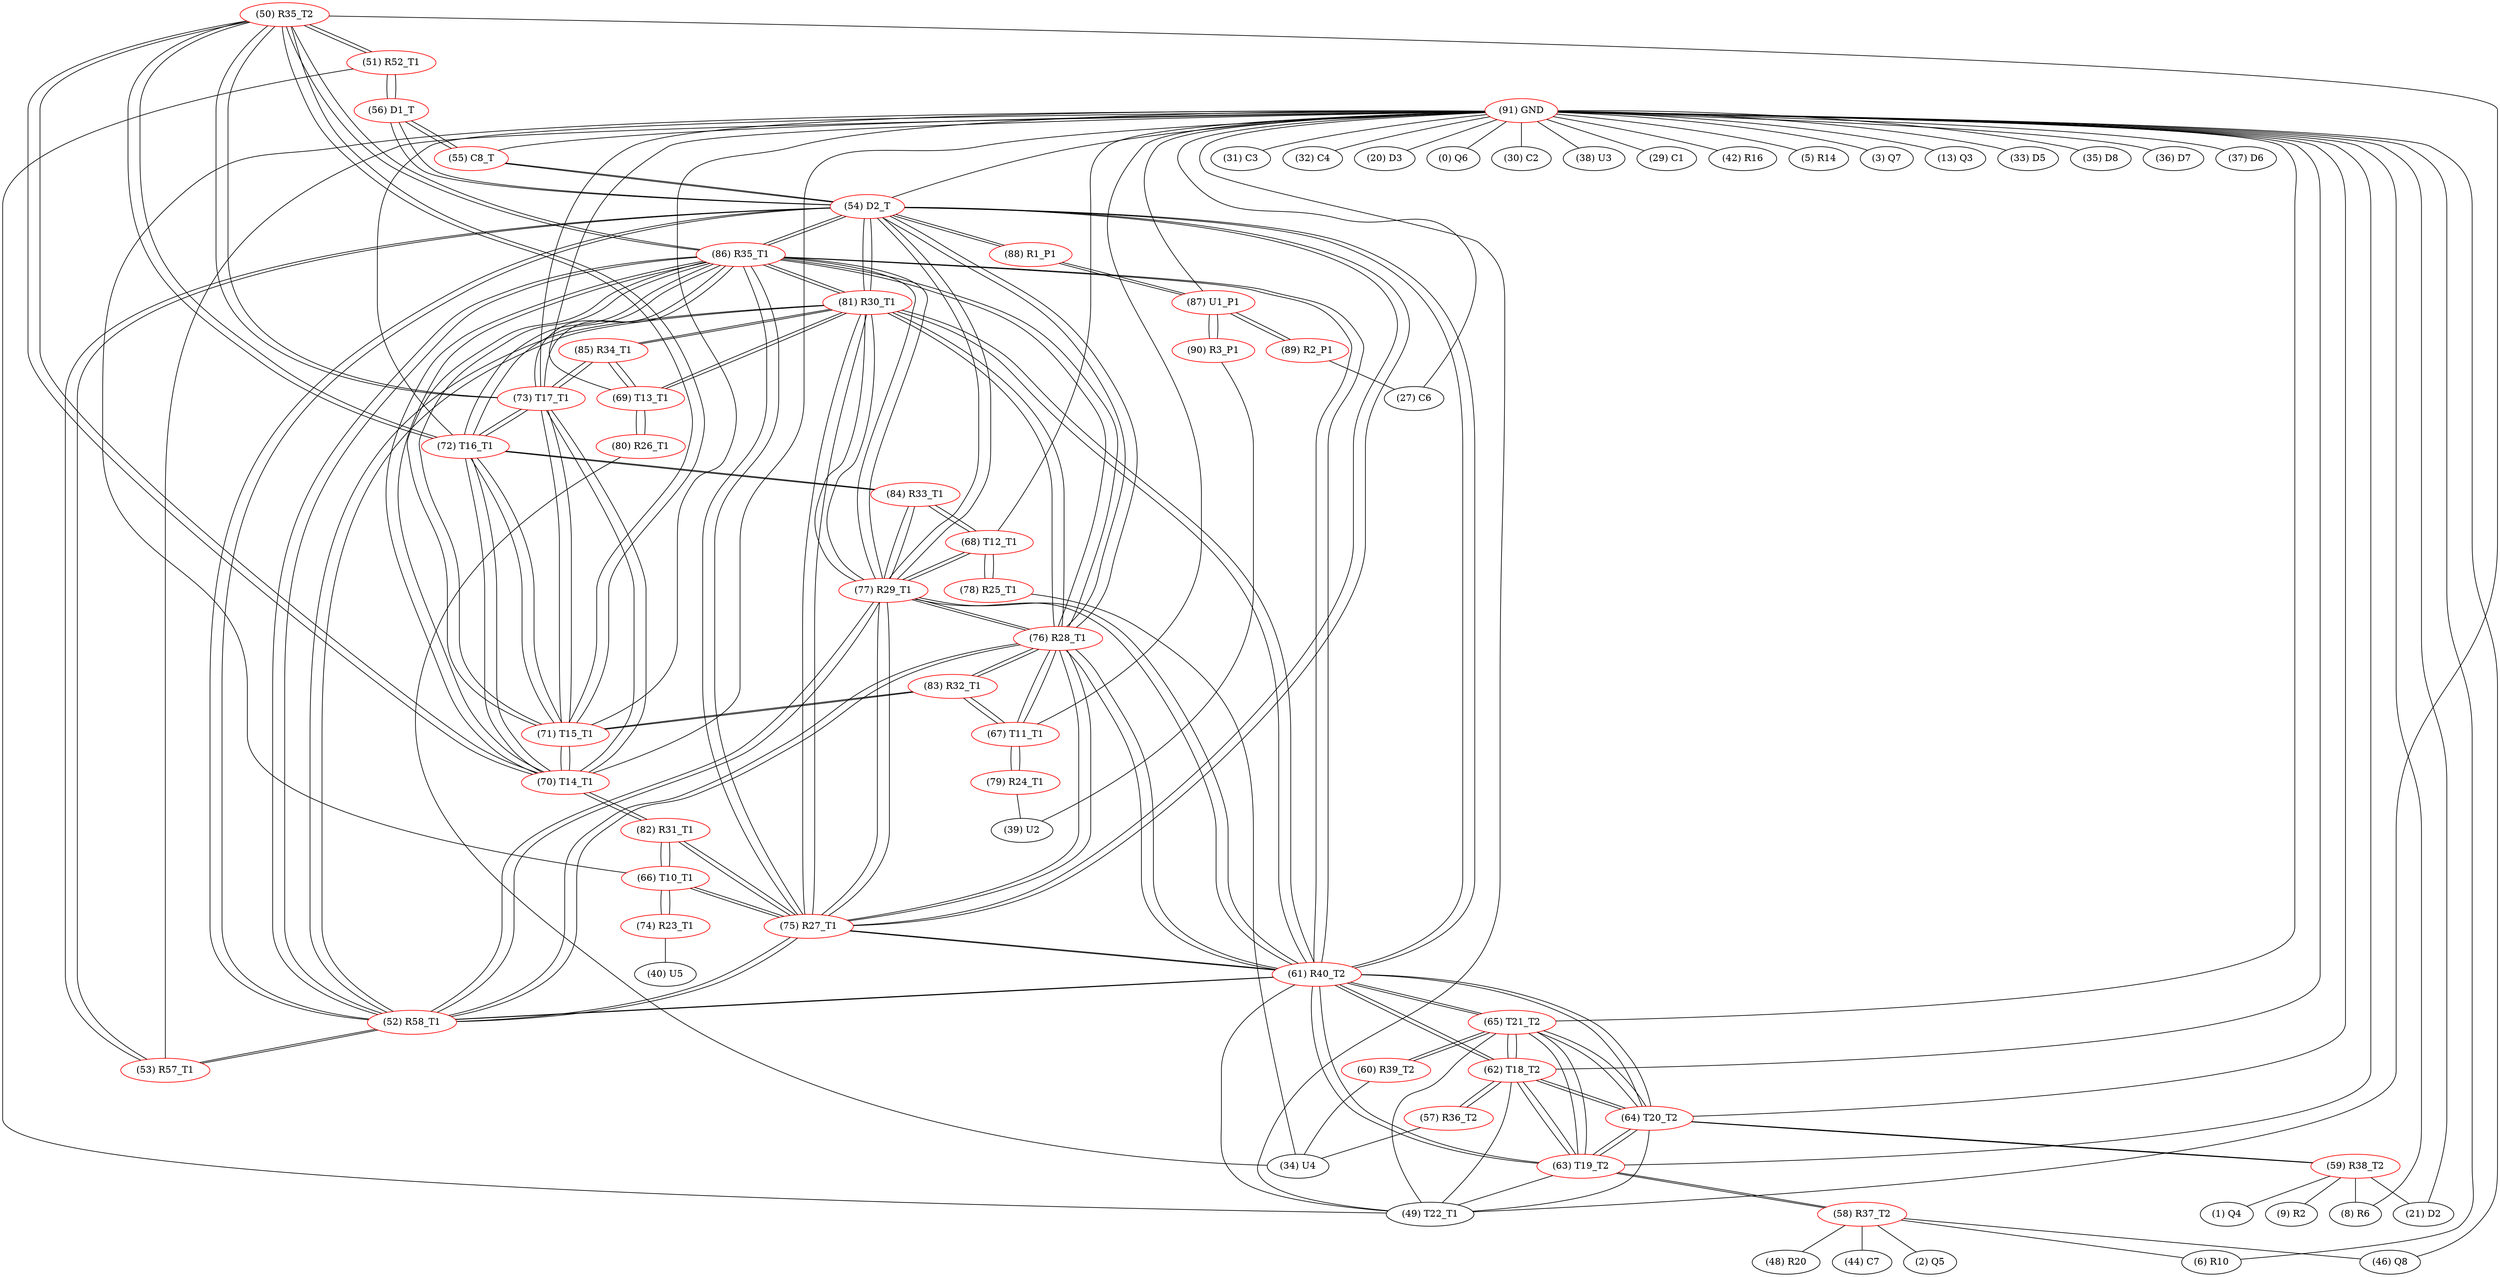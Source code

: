 graph {
	50 [label="(50) R35_T2" color=red]
	51 [label="(51) R52_T1"]
	49 [label="(49) T22_T1"]
	70 [label="(70) T14_T1"]
	71 [label="(71) T15_T1"]
	73 [label="(73) T17_T1"]
	72 [label="(72) T16_T1"]
	86 [label="(86) R35_T1"]
	51 [label="(51) R52_T1" color=red]
	56 [label="(56) D1_T"]
	50 [label="(50) R35_T2"]
	49 [label="(49) T22_T1"]
	52 [label="(52) R58_T1" color=red]
	54 [label="(54) D2_T"]
	61 [label="(61) R40_T2"]
	75 [label="(75) R27_T1"]
	76 [label="(76) R28_T1"]
	77 [label="(77) R29_T1"]
	81 [label="(81) R30_T1"]
	86 [label="(86) R35_T1"]
	53 [label="(53) R57_T1"]
	53 [label="(53) R57_T1" color=red]
	54 [label="(54) D2_T"]
	52 [label="(52) R58_T1"]
	54 [label="(54) D2_T" color=red]
	52 [label="(52) R58_T1"]
	61 [label="(61) R40_T2"]
	75 [label="(75) R27_T1"]
	76 [label="(76) R28_T1"]
	77 [label="(77) R29_T1"]
	81 [label="(81) R30_T1"]
	86 [label="(86) R35_T1"]
	56 [label="(56) D1_T"]
	55 [label="(55) C8_T"]
	53 [label="(53) R57_T1"]
	88 [label="(88) R1_P1"]
	55 [label="(55) C8_T" color=red]
	56 [label="(56) D1_T"]
	54 [label="(54) D2_T"]
	56 [label="(56) D1_T" color=red]
	54 [label="(54) D2_T"]
	55 [label="(55) C8_T"]
	51 [label="(51) R52_T1"]
	57 [label="(57) R36_T2" color=red]
	34 [label="(34) U4"]
	62 [label="(62) T18_T2"]
	58 [label="(58) R37_T2" color=red]
	6 [label="(6) R10"]
	2 [label="(2) Q5"]
	48 [label="(48) R20"]
	44 [label="(44) C7"]
	46 [label="(46) Q8"]
	63 [label="(63) T19_T2"]
	59 [label="(59) R38_T2" color=red]
	1 [label="(1) Q4"]
	9 [label="(9) R2"]
	8 [label="(8) R6"]
	21 [label="(21) D2"]
	64 [label="(64) T20_T2"]
	60 [label="(60) R39_T2" color=red]
	34 [label="(34) U4"]
	65 [label="(65) T21_T2"]
	61 [label="(61) R40_T2" color=red]
	54 [label="(54) D2_T"]
	52 [label="(52) R58_T1"]
	75 [label="(75) R27_T1"]
	76 [label="(76) R28_T1"]
	77 [label="(77) R29_T1"]
	81 [label="(81) R30_T1"]
	86 [label="(86) R35_T1"]
	64 [label="(64) T20_T2"]
	65 [label="(65) T21_T2"]
	63 [label="(63) T19_T2"]
	49 [label="(49) T22_T1"]
	62 [label="(62) T18_T2"]
	62 [label="(62) T18_T2" color=red]
	64 [label="(64) T20_T2"]
	65 [label="(65) T21_T2"]
	63 [label="(63) T19_T2"]
	61 [label="(61) R40_T2"]
	49 [label="(49) T22_T1"]
	57 [label="(57) R36_T2"]
	63 [label="(63) T19_T2" color=red]
	64 [label="(64) T20_T2"]
	65 [label="(65) T21_T2"]
	61 [label="(61) R40_T2"]
	49 [label="(49) T22_T1"]
	62 [label="(62) T18_T2"]
	58 [label="(58) R37_T2"]
	64 [label="(64) T20_T2" color=red]
	65 [label="(65) T21_T2"]
	63 [label="(63) T19_T2"]
	61 [label="(61) R40_T2"]
	49 [label="(49) T22_T1"]
	62 [label="(62) T18_T2"]
	59 [label="(59) R38_T2"]
	65 [label="(65) T21_T2" color=red]
	64 [label="(64) T20_T2"]
	63 [label="(63) T19_T2"]
	61 [label="(61) R40_T2"]
	49 [label="(49) T22_T1"]
	62 [label="(62) T18_T2"]
	60 [label="(60) R39_T2"]
	66 [label="(66) T10_T1" color=red]
	74 [label="(74) R23_T1"]
	82 [label="(82) R31_T1"]
	75 [label="(75) R27_T1"]
	67 [label="(67) T11_T1" color=red]
	79 [label="(79) R24_T1"]
	83 [label="(83) R32_T1"]
	76 [label="(76) R28_T1"]
	68 [label="(68) T12_T1" color=red]
	84 [label="(84) R33_T1"]
	77 [label="(77) R29_T1"]
	78 [label="(78) R25_T1"]
	69 [label="(69) T13_T1" color=red]
	85 [label="(85) R34_T1"]
	81 [label="(81) R30_T1"]
	80 [label="(80) R26_T1"]
	70 [label="(70) T14_T1" color=red]
	71 [label="(71) T15_T1"]
	73 [label="(73) T17_T1"]
	72 [label="(72) T16_T1"]
	86 [label="(86) R35_T1"]
	50 [label="(50) R35_T2"]
	82 [label="(82) R31_T1"]
	71 [label="(71) T15_T1" color=red]
	70 [label="(70) T14_T1"]
	73 [label="(73) T17_T1"]
	72 [label="(72) T16_T1"]
	86 [label="(86) R35_T1"]
	50 [label="(50) R35_T2"]
	83 [label="(83) R32_T1"]
	72 [label="(72) T16_T1" color=red]
	70 [label="(70) T14_T1"]
	71 [label="(71) T15_T1"]
	73 [label="(73) T17_T1"]
	86 [label="(86) R35_T1"]
	50 [label="(50) R35_T2"]
	84 [label="(84) R33_T1"]
	73 [label="(73) T17_T1" color=red]
	70 [label="(70) T14_T1"]
	71 [label="(71) T15_T1"]
	72 [label="(72) T16_T1"]
	86 [label="(86) R35_T1"]
	50 [label="(50) R35_T2"]
	85 [label="(85) R34_T1"]
	74 [label="(74) R23_T1" color=red]
	40 [label="(40) U5"]
	66 [label="(66) T10_T1"]
	75 [label="(75) R27_T1" color=red]
	54 [label="(54) D2_T"]
	52 [label="(52) R58_T1"]
	61 [label="(61) R40_T2"]
	76 [label="(76) R28_T1"]
	77 [label="(77) R29_T1"]
	81 [label="(81) R30_T1"]
	86 [label="(86) R35_T1"]
	82 [label="(82) R31_T1"]
	66 [label="(66) T10_T1"]
	76 [label="(76) R28_T1" color=red]
	54 [label="(54) D2_T"]
	52 [label="(52) R58_T1"]
	61 [label="(61) R40_T2"]
	75 [label="(75) R27_T1"]
	77 [label="(77) R29_T1"]
	81 [label="(81) R30_T1"]
	86 [label="(86) R35_T1"]
	83 [label="(83) R32_T1"]
	67 [label="(67) T11_T1"]
	77 [label="(77) R29_T1" color=red]
	54 [label="(54) D2_T"]
	52 [label="(52) R58_T1"]
	61 [label="(61) R40_T2"]
	75 [label="(75) R27_T1"]
	76 [label="(76) R28_T1"]
	81 [label="(81) R30_T1"]
	86 [label="(86) R35_T1"]
	84 [label="(84) R33_T1"]
	68 [label="(68) T12_T1"]
	78 [label="(78) R25_T1" color=red]
	34 [label="(34) U4"]
	68 [label="(68) T12_T1"]
	79 [label="(79) R24_T1" color=red]
	39 [label="(39) U2"]
	67 [label="(67) T11_T1"]
	80 [label="(80) R26_T1" color=red]
	34 [label="(34) U4"]
	69 [label="(69) T13_T1"]
	81 [label="(81) R30_T1" color=red]
	54 [label="(54) D2_T"]
	52 [label="(52) R58_T1"]
	61 [label="(61) R40_T2"]
	75 [label="(75) R27_T1"]
	76 [label="(76) R28_T1"]
	77 [label="(77) R29_T1"]
	86 [label="(86) R35_T1"]
	69 [label="(69) T13_T1"]
	85 [label="(85) R34_T1"]
	82 [label="(82) R31_T1" color=red]
	75 [label="(75) R27_T1"]
	66 [label="(66) T10_T1"]
	70 [label="(70) T14_T1"]
	83 [label="(83) R32_T1" color=red]
	71 [label="(71) T15_T1"]
	67 [label="(67) T11_T1"]
	76 [label="(76) R28_T1"]
	84 [label="(84) R33_T1" color=red]
	72 [label="(72) T16_T1"]
	77 [label="(77) R29_T1"]
	68 [label="(68) T12_T1"]
	85 [label="(85) R34_T1" color=red]
	73 [label="(73) T17_T1"]
	69 [label="(69) T13_T1"]
	81 [label="(81) R30_T1"]
	86 [label="(86) R35_T1" color=red]
	54 [label="(54) D2_T"]
	52 [label="(52) R58_T1"]
	61 [label="(61) R40_T2"]
	75 [label="(75) R27_T1"]
	76 [label="(76) R28_T1"]
	77 [label="(77) R29_T1"]
	81 [label="(81) R30_T1"]
	70 [label="(70) T14_T1"]
	71 [label="(71) T15_T1"]
	73 [label="(73) T17_T1"]
	72 [label="(72) T16_T1"]
	50 [label="(50) R35_T2"]
	87 [label="(87) U1_P1" color=red]
	90 [label="(90) R3_P1"]
	89 [label="(89) R2_P1"]
	88 [label="(88) R1_P1"]
	88 [label="(88) R1_P1" color=red]
	54 [label="(54) D2_T"]
	87 [label="(87) U1_P1"]
	89 [label="(89) R2_P1" color=red]
	27 [label="(27) C6"]
	87 [label="(87) U1_P1"]
	90 [label="(90) R3_P1" color=red]
	39 [label="(39) U2"]
	87 [label="(87) U1_P1"]
	91 [label="(91) GND" color=red]
	31 [label="(31) C3"]
	32 [label="(32) C4"]
	20 [label="(20) D3"]
	0 [label="(0) Q6"]
	21 [label="(21) D2"]
	30 [label="(30) C2"]
	38 [label="(38) U3"]
	29 [label="(29) C1"]
	42 [label="(42) R16"]
	27 [label="(27) C6"]
	6 [label="(6) R10"]
	5 [label="(5) R14"]
	3 [label="(3) Q7"]
	13 [label="(13) Q3"]
	8 [label="(8) R6"]
	33 [label="(33) D5"]
	35 [label="(35) D8"]
	46 [label="(46) Q8"]
	36 [label="(36) D7"]
	37 [label="(37) D6"]
	66 [label="(66) T10_T1"]
	67 [label="(67) T11_T1"]
	68 [label="(68) T12_T1"]
	69 [label="(69) T13_T1"]
	64 [label="(64) T20_T2"]
	70 [label="(70) T14_T1"]
	71 [label="(71) T15_T1"]
	62 [label="(62) T18_T2"]
	65 [label="(65) T21_T2"]
	63 [label="(63) T19_T2"]
	55 [label="(55) C8_T"]
	72 [label="(72) T16_T1"]
	73 [label="(73) T17_T1"]
	54 [label="(54) D2_T"]
	49 [label="(49) T22_T1"]
	53 [label="(53) R57_T1"]
	87 [label="(87) U1_P1"]
	50 -- 51
	50 -- 49
	50 -- 70
	50 -- 71
	50 -- 73
	50 -- 72
	50 -- 86
	51 -- 56
	51 -- 50
	51 -- 49
	52 -- 54
	52 -- 61
	52 -- 75
	52 -- 76
	52 -- 77
	52 -- 81
	52 -- 86
	52 -- 53
	53 -- 54
	53 -- 52
	54 -- 52
	54 -- 61
	54 -- 75
	54 -- 76
	54 -- 77
	54 -- 81
	54 -- 86
	54 -- 56
	54 -- 55
	54 -- 53
	54 -- 88
	55 -- 56
	55 -- 54
	56 -- 54
	56 -- 55
	56 -- 51
	57 -- 34
	57 -- 62
	58 -- 6
	58 -- 2
	58 -- 48
	58 -- 44
	58 -- 46
	58 -- 63
	59 -- 1
	59 -- 9
	59 -- 8
	59 -- 21
	59 -- 64
	60 -- 34
	60 -- 65
	61 -- 54
	61 -- 52
	61 -- 75
	61 -- 76
	61 -- 77
	61 -- 81
	61 -- 86
	61 -- 64
	61 -- 65
	61 -- 63
	61 -- 49
	61 -- 62
	62 -- 64
	62 -- 65
	62 -- 63
	62 -- 61
	62 -- 49
	62 -- 57
	63 -- 64
	63 -- 65
	63 -- 61
	63 -- 49
	63 -- 62
	63 -- 58
	64 -- 65
	64 -- 63
	64 -- 61
	64 -- 49
	64 -- 62
	64 -- 59
	65 -- 64
	65 -- 63
	65 -- 61
	65 -- 49
	65 -- 62
	65 -- 60
	66 -- 74
	66 -- 82
	66 -- 75
	67 -- 79
	67 -- 83
	67 -- 76
	68 -- 84
	68 -- 77
	68 -- 78
	69 -- 85
	69 -- 81
	69 -- 80
	70 -- 71
	70 -- 73
	70 -- 72
	70 -- 86
	70 -- 50
	70 -- 82
	71 -- 70
	71 -- 73
	71 -- 72
	71 -- 86
	71 -- 50
	71 -- 83
	72 -- 70
	72 -- 71
	72 -- 73
	72 -- 86
	72 -- 50
	72 -- 84
	73 -- 70
	73 -- 71
	73 -- 72
	73 -- 86
	73 -- 50
	73 -- 85
	74 -- 40
	74 -- 66
	75 -- 54
	75 -- 52
	75 -- 61
	75 -- 76
	75 -- 77
	75 -- 81
	75 -- 86
	75 -- 82
	75 -- 66
	76 -- 54
	76 -- 52
	76 -- 61
	76 -- 75
	76 -- 77
	76 -- 81
	76 -- 86
	76 -- 83
	76 -- 67
	77 -- 54
	77 -- 52
	77 -- 61
	77 -- 75
	77 -- 76
	77 -- 81
	77 -- 86
	77 -- 84
	77 -- 68
	78 -- 34
	78 -- 68
	79 -- 39
	79 -- 67
	80 -- 34
	80 -- 69
	81 -- 54
	81 -- 52
	81 -- 61
	81 -- 75
	81 -- 76
	81 -- 77
	81 -- 86
	81 -- 69
	81 -- 85
	82 -- 75
	82 -- 66
	82 -- 70
	83 -- 71
	83 -- 67
	83 -- 76
	84 -- 72
	84 -- 77
	84 -- 68
	85 -- 73
	85 -- 69
	85 -- 81
	86 -- 54
	86 -- 52
	86 -- 61
	86 -- 75
	86 -- 76
	86 -- 77
	86 -- 81
	86 -- 70
	86 -- 71
	86 -- 73
	86 -- 72
	86 -- 50
	87 -- 90
	87 -- 89
	87 -- 88
	88 -- 54
	88 -- 87
	89 -- 27
	89 -- 87
	90 -- 39
	90 -- 87
	91 -- 31
	91 -- 32
	91 -- 20
	91 -- 0
	91 -- 21
	91 -- 30
	91 -- 38
	91 -- 29
	91 -- 42
	91 -- 27
	91 -- 6
	91 -- 5
	91 -- 3
	91 -- 13
	91 -- 8
	91 -- 33
	91 -- 35
	91 -- 46
	91 -- 36
	91 -- 37
	91 -- 66
	91 -- 67
	91 -- 68
	91 -- 69
	91 -- 64
	91 -- 70
	91 -- 71
	91 -- 62
	91 -- 65
	91 -- 63
	91 -- 55
	91 -- 72
	91 -- 73
	91 -- 54
	91 -- 49
	91 -- 53
	91 -- 87
}